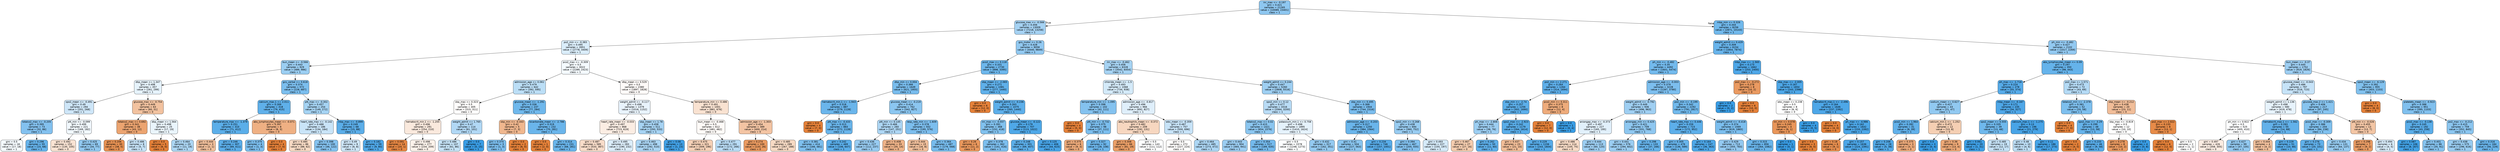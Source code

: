 digraph Tree {
node [shape=box, style="filled, rounded", color="black", fontname="helvetica"] ;
edge [fontname="helvetica"] ;
0 [label="inr_max <= -0.197\ngini = 0.421\nsamples = 21265\nvalue = [10089, 23401]\nclass = 1", fillcolor="#8ec7f0"] ;
1 [label="glucose_max <= -0.566\ngini = 0.456\nsamples = 13009\nvalue = [7218, 13258]\nclass = 1", fillcolor="#a5d2f3"] ;
0 -> 1 [labeldistance=2.5, labelangle=45, headlabel="True"] ;
2 [label="po2_min <= -0.383\ngini = 0.495\nsamples = 3951\nvalue = [2778, 3409]\nclass = 1", fillcolor="#daedfa"] ;
1 -> 2 ;
3 [label="bun_mean <= -0.566\ngini = 0.443\nsamples = 929\nvalue = [489, 986]\nclass = 1", fillcolor="#9bcef2"] ;
2 -> 3 ;
4 [label="dbp_mean <= 1.347\ngini = 0.498\nsamples = 357\nvalue = [261, 299]\nclass = 1", fillcolor="#e6f3fc"] ;
3 -> 4 ;
5 [label="spo2_mean <= -0.491\ngini = 0.49\nsamples = 294\nvalue = [201, 268]\nclass = 1", fillcolor="#cee6f8"] ;
4 -> 5 ;
6 [label="totalco2_max <= -0.205\ngini = 0.395\nsamples = 73\nvalue = [32, 86]\nclass = 1", fillcolor="#83c1ef"] ;
5 -> 6 ;
7 [label="gini = 0.5\nsamples = 18\nvalue = [17, 18]\nclass = 1", fillcolor="#f4fafe"] ;
6 -> 7 ;
8 [label="gini = 0.296\nsamples = 55\nvalue = [15, 68]\nclass = 1", fillcolor="#65b3eb"] ;
6 -> 8 ;
9 [label="ptt_min <= -0.099\ngini = 0.499\nsamples = 221\nvalue = [169, 182]\nclass = 1", fillcolor="#f1f8fd"] ;
5 -> 9 ;
10 [label="gini = 0.492\nsamples = 152\nvalue = [135, 105]\nclass = 0", fillcolor="#f9e3d3"] ;
9 -> 10 ;
11 [label="gini = 0.425\nsamples = 69\nvalue = [34, 77]\nclass = 1", fillcolor="#90c8f0"] ;
9 -> 11 ;
12 [label="glucose_max <= -0.754\ngini = 0.449\nsamples = 63\nvalue = [60, 31]\nclass = 0", fillcolor="#f2c29f"] ;
4 -> 12 ;
13 [label="totalco2_max <= 0.692\ngini = 0.341\nsamples = 38\nvalue = [43, 12]\nclass = 0", fillcolor="#eca470"] ;
12 -> 13 ;
14 [label="gini = 0.206\nsamples = 30\nvalue = [38, 5]\nclass = 0", fillcolor="#e89253"] ;
13 -> 14 ;
15 [label="gini = 0.486\nsamples = 8\nvalue = [5, 7]\nclass = 1", fillcolor="#c6e3f8"] ;
13 -> 15 ;
16 [label="dbp_mean <= 1.564\ngini = 0.498\nsamples = 25\nvalue = [17, 19]\nclass = 1", fillcolor="#eaf5fc"] ;
12 -> 16 ;
17 [label="gini = 0.0\nsamples = 5\nvalue = [6, 0]\nclass = 0", fillcolor="#e58139"] ;
16 -> 17 ;
18 [label="gini = 0.464\nsamples = 20\nvalue = [11, 19]\nclass = 1", fillcolor="#acd6f4"] ;
16 -> 18 ;
19 [label="gcs_verbal <= 0.618\ngini = 0.374\nsamples = 572\nvalue = [228, 687]\nclass = 1", fillcolor="#7bbeee"] ;
3 -> 19 ;
20 [label="calcium_max.1 <= 2.011\ngini = 0.269\nsamples = 318\nvalue = [79, 415]\nclass = 1", fillcolor="#5fb0ea"] ;
19 -> 20 ;
21 [label="temperature_max <= -1.379\ngini = 0.251\nsamples = 310\nvalue = [71, 412]\nclass = 1", fillcolor="#5baee9"] ;
20 -> 21 ;
22 [label="gini = 0.444\nsamples = 3\nvalue = [2, 1]\nclass = 0", fillcolor="#f2c09c"] ;
21 -> 22 ;
23 [label="gini = 0.246\nsamples = 307\nvalue = [69, 411]\nclass = 1", fillcolor="#5aade9"] ;
21 -> 23 ;
24 [label="abs_lymphocytes_mean <= -0.071\ngini = 0.397\nsamples = 8\nvalue = [8, 3]\nclass = 0", fillcolor="#efb083"] ;
20 -> 24 ;
25 [label="gini = 0.375\nsamples = 4\nvalue = [1, 3]\nclass = 1", fillcolor="#7bbeee"] ;
24 -> 25 ;
26 [label="gini = 0.0\nsamples = 4\nvalue = [7, 0]\nclass = 0", fillcolor="#e58139"] ;
24 -> 26 ;
27 [label="ptt_max <= -0.302\ngini = 0.457\nsamples = 254\nvalue = [149, 272]\nclass = 1", fillcolor="#a5d3f3"] ;
19 -> 27 ;
28 [label="heart_rate_max <= -0.142\ngini = 0.488\nsamples = 186\nvalue = [134, 184]\nclass = 1", fillcolor="#c9e4f8"] ;
27 -> 28 ;
29 [label="gini = 0.485\nsamples = 86\nvalue = [88, 62]\nclass = 0", fillcolor="#f7dac4"] ;
28 -> 29 ;
30 [label="gini = 0.398\nsamples = 100\nvalue = [46, 122]\nclass = 1", fillcolor="#84c2ef"] ;
28 -> 30 ;
31 [label="mbp_max <= -0.899\ngini = 0.249\nsamples = 68\nvalue = [15, 88]\nclass = 1", fillcolor="#5baee9"] ;
27 -> 31 ;
32 [label="gini = 0.49\nsamples = 9\nvalue = [6, 8]\nclass = 1", fillcolor="#cee6f8"] ;
31 -> 32 ;
33 [label="gini = 0.182\nsamples = 59\nvalue = [9, 80]\nclass = 1", fillcolor="#4fa8e8"] ;
31 -> 33 ;
34 [label="pco2_max <= -0.309\ngini = 0.5\nsamples = 3022\nvalue = [2289, 2423]\nclass = 1", fillcolor="#f4fafe"] ;
2 -> 34 ;
35 [label="admission_age <= 0.061\ngini = 0.479\nsamples = 642\nvalue = [392, 595]\nclass = 1", fillcolor="#bbdef6"] ;
34 -> 35 ;
36 [label="sbp_max <= 0.323\ngini = 0.5\nsamples = 405\nvalue = [315, 311]\nclass = 0", fillcolor="#fffdfc"] ;
35 -> 36 ;
37 [label="hematocrit_min.1 <= -1.255\ngini = 0.496\nsamples = 291\nvalue = [254, 210]\nclass = 0", fillcolor="#fae9dd"] ;
36 -> 37 ;
38 [label="gini = 0.091\nsamples = 14\nvalue = [20, 1]\nclass = 0", fillcolor="#e68743"] ;
37 -> 38 ;
39 [label="gini = 0.498\nsamples = 277\nvalue = [234, 209]\nclass = 0", fillcolor="#fcf2ea"] ;
37 -> 39 ;
40 [label="weight_admit <= 1.765\ngini = 0.47\nsamples = 114\nvalue = [61, 101]\nclass = 1", fillcolor="#b1d8f5"] ;
36 -> 40 ;
41 [label="gini = 0.486\nsamples = 107\nvalue = [61, 86]\nclass = 1", fillcolor="#c5e3f7"] ;
40 -> 41 ;
42 [label="gini = 0.0\nsamples = 7\nvalue = [0, 15]\nclass = 1", fillcolor="#399de5"] ;
40 -> 42 ;
43 [label="glucose_mean <= -1.291\ngini = 0.336\nsamples = 237\nvalue = [77, 284]\nclass = 1", fillcolor="#6fb8ec"] ;
35 -> 43 ;
44 [label="sbp_min <= -0.343\ngini = 0.42\nsamples = 5\nvalue = [7, 3]\nclass = 0", fillcolor="#f0b78e"] ;
43 -> 44 ;
45 [label="gini = 0.375\nsamples = 3\nvalue = [1, 3]\nclass = 1", fillcolor="#7bbeee"] ;
44 -> 45 ;
46 [label="gini = 0.0\nsamples = 2\nvalue = [6, 0]\nclass = 0", fillcolor="#e58139"] ;
44 -> 46 ;
47 [label="bicarbonate_mean <= -2.786\ngini = 0.319\nsamples = 232\nvalue = [70, 281]\nclass = 1", fillcolor="#6ab5eb"] ;
43 -> 47 ;
48 [label="gini = 0.0\nsamples = 1\nvalue = [2, 0]\nclass = 0", fillcolor="#e58139"] ;
47 -> 48 ;
49 [label="gini = 0.314\nsamples = 231\nvalue = [68, 281]\nclass = 1", fillcolor="#69b5eb"] ;
47 -> 49 ;
50 [label="dbp_mean <= 0.529\ngini = 0.5\nsamples = 2380\nvalue = [1897, 1828]\nclass = 0", fillcolor="#fefaf8"] ;
34 -> 50 ;
51 [label="weight_admit <= -0.117\ngini = 0.498\nsamples = 1379\nvalue = [1016, 1152]\nclass = 1", fillcolor="#e8f3fc"] ;
50 -> 51 ;
52 [label="heart_rate_mean <= -0.033\ngini = 0.497\nsamples = 868\nvalue = [723, 619]\nclass = 0", fillcolor="#fbede3"] ;
51 -> 52 ;
53 [label="gini = 0.487\nsamples = 585\nvalue = [533, 387]\nclass = 0", fillcolor="#f8dcc9"] ;
52 -> 53 ;
54 [label="gini = 0.495\nsamples = 283\nvalue = [190, 232]\nclass = 1", fillcolor="#dbedfa"] ;
52 -> 54 ;
55 [label="sbp_mean <= 1.78\ngini = 0.458\nsamples = 511\nvalue = [293, 533]\nclass = 1", fillcolor="#a6d3f3"] ;
51 -> 55 ;
56 [label="gini = 0.463\nsamples = 498\nvalue = [292, 510]\nclass = 1", fillcolor="#aad5f4"] ;
55 -> 56 ;
57 [label="gini = 0.08\nsamples = 13\nvalue = [1, 23]\nclass = 1", fillcolor="#42a1e6"] ;
55 -> 57 ;
58 [label="temperature_min <= 0.486\ngini = 0.491\nsamples = 1001\nvalue = [881, 676]\nclass = 0", fillcolor="#f9e2d1"] ;
50 -> 58 ;
59 [label="bun_mean <= -0.468\ngini = 0.5\nsamples = 612\nvalue = [481, 462]\nclass = 0", fillcolor="#fefaf7"] ;
58 -> 59 ;
60 [label="gini = 0.475\nsamples = 321\nvalue = [309, 196]\nclass = 0", fillcolor="#f5d1b7"] ;
59 -> 60 ;
61 [label="gini = 0.477\nsamples = 291\nvalue = [172, 266]\nclass = 1", fillcolor="#b9dcf6"] ;
59 -> 61 ;
62 [label="admission_age <= -1.303\ngini = 0.454\nsamples = 389\nvalue = [400, 214]\nclass = 0", fillcolor="#f3c4a3"] ;
58 -> 62 ;
63 [label="gini = 0.274\nsamples = 100\nvalue = [133, 26]\nclass = 0", fillcolor="#ea9a60"] ;
62 -> 63 ;
64 [label="gini = 0.485\nsamples = 289\nvalue = [267, 188]\nclass = 0", fillcolor="#f7dac4"] ;
62 -> 64 ;
65 [label="gcs_motor <= 0.26\ngini = 0.428\nsamples = 9058\nvalue = [4440, 9849]\nclass = 1", fillcolor="#92c9f1"] ;
1 -> 65 ;
66 [label="pco2_max <= 0.118\ngini = 0.331\nsamples = 2730\nvalue = [898, 3395]\nclass = 1", fillcolor="#6db7ec"] ;
65 -> 66 ;
67 [label="dbp_min <= 0.004\ngini = 0.366\nsamples = 1649\nvalue = [621, 1955]\nclass = 1", fillcolor="#78bced"] ;
66 -> 67 ;
68 [label="hematocrit_min.1 <= -1.943\ngini = 0.318\nsamples = 887\nvalue = [279, 1128]\nclass = 1", fillcolor="#6ab5eb"] ;
67 -> 68 ;
69 [label="gini = 0.0\nsamples = 4\nvalue = [7, 0]\nclass = 0", fillcolor="#e58139"] ;
68 -> 69 ;
70 [label="ptt_max <= -0.433\ngini = 0.313\nsamples = 883\nvalue = [272, 1128]\nclass = 1", fillcolor="#69b5eb"] ;
68 -> 70 ;
71 [label="gini = 0.381\nsamples = 414\nvalue = [166, 481]\nclass = 1", fillcolor="#7dbfee"] ;
70 -> 71 ;
72 [label="gini = 0.242\nsamples = 469\nvalue = [106, 647]\nclass = 1", fillcolor="#59ade9"] ;
70 -> 72 ;
73 [label="glucose_mean <= -0.219\ngini = 0.414\nsamples = 762\nvalue = [342, 827]\nclass = 1", fillcolor="#8bc6f0"] ;
67 -> 73 ;
74 [label="ptt_min <= 0.145\ngini = 0.466\nsamples = 260\nvalue = [147, 251]\nclass = 1", fillcolor="#add6f4"] ;
73 -> 74 ;
75 [label="gini = 0.436\nsamples = 227\nvalue = [112, 237]\nclass = 1", fillcolor="#97cbf1"] ;
74 -> 75 ;
76 [label="gini = 0.408\nsamples = 33\nvalue = [35, 14]\nclass = 0", fillcolor="#efb388"] ;
74 -> 76 ;
77 [label="resp_rate_min <= -1.609\ngini = 0.378\nsamples = 502\nvalue = [195, 576]\nclass = 1", fillcolor="#7cbeee"] ;
73 -> 77 ;
78 [label="gini = 0.444\nsamples = 15\nvalue = [16, 8]\nclass = 0", fillcolor="#f2c09c"] ;
77 -> 78 ;
79 [label="gini = 0.364\nsamples = 487\nvalue = [179, 568]\nclass = 1", fillcolor="#77bced"] ;
77 -> 79 ;
80 [label="sbp_mean <= -2.065\ngini = 0.271\nsamples = 1081\nvalue = [277, 1440]\nclass = 1", fillcolor="#5fb0ea"] ;
66 -> 80 ;
81 [label="gini = 0.0\nsamples = 6\nvalue = [12, 0]\nclass = 0", fillcolor="#e58139"] ;
80 -> 81 ;
82 [label="weight_admit <= -0.236\ngini = 0.263\nsamples = 1075\nvalue = [265, 1440]\nclass = 1", fillcolor="#5dafea"] ;
80 -> 82 ;
83 [label="inr_max <= -0.557\ngini = 0.391\nsamples = 368\nvalue = [152, 418]\nclass = 1", fillcolor="#81c1ee"] ;
82 -> 83 ;
84 [label="gini = 0.26\nsamples = 6\nvalue = [11, 2]\nclass = 0", fillcolor="#ea985d"] ;
83 -> 84 ;
85 [label="gini = 0.378\nsamples = 362\nvalue = [141, 416]\nclass = 1", fillcolor="#7cbeee"] ;
83 -> 85 ;
86 [label="glucose_mean <= -0.122\ngini = 0.179\nsamples = 707\nvalue = [113, 1022]\nclass = 1", fillcolor="#4fa8e8"] ;
82 -> 86 ;
87 [label="gini = 0.248\nsamples = 301\nvalue = [69, 407]\nclass = 1", fillcolor="#5baee9"] ;
86 -> 87 ;
88 [label="gini = 0.125\nsamples = 406\nvalue = [44, 615]\nclass = 1", fillcolor="#47a4e7"] ;
86 -> 88 ;
89 [label="inr_max <= -0.462\ngini = 0.458\nsamples = 6328\nvalue = [3542, 6454]\nclass = 1", fillcolor="#a6d3f3"] ;
65 -> 89 ;
90 [label="chloride_mean <= -1.5\ngini = 0.493\nsamples = 1068\nvalue = [734, 938]\nclass = 1", fillcolor="#d4eaf9"] ;
89 -> 90 ;
91 [label="temperature_min <= -1.095\ngini = 0.398\nsamples = 102\nvalue = [42, 111]\nclass = 1", fillcolor="#84c2ef"] ;
90 -> 91 ;
92 [label="gini = 0.0\nsamples = 4\nvalue = [5, 0]\nclass = 0", fillcolor="#e58139"] ;
91 -> 92 ;
93 [label="ptt_min <= -0.732\ngini = 0.375\nsamples = 98\nvalue = [37, 111]\nclass = 1", fillcolor="#7bbeee"] ;
91 -> 93 ;
94 [label="gini = 0.375\nsamples = 6\nvalue = [9, 3]\nclass = 0", fillcolor="#eeab7b"] ;
93 -> 94 ;
95 [label="gini = 0.327\nsamples = 92\nvalue = [28, 108]\nclass = 1", fillcolor="#6cb6ec"] ;
93 -> 95 ;
96 [label="admission_age <= -0.817\ngini = 0.496\nsamples = 966\nvalue = [692, 827]\nclass = 1", fillcolor="#dfeffb"] ;
90 -> 96 ;
97 [label="abs_neutrophils_mean <= -0.372\ngini = 0.482\nsamples = 209\nvalue = [192, 131]\nclass = 0", fillcolor="#f7d7c0"] ;
96 -> 97 ;
98 [label="gini = 0.308\nsamples = 66\nvalue = [81, 19]\nclass = 0", fillcolor="#eb9f67"] ;
97 -> 98 ;
99 [label="gini = 0.5\nsamples = 143\nvalue = [111, 112]\nclass = 1", fillcolor="#fdfeff"] ;
97 -> 99 ;
100 [label="wbc_mean <= -0.359\ngini = 0.487\nsamples = 757\nvalue = [500, 696]\nclass = 1", fillcolor="#c7e3f8"] ;
96 -> 100 ;
101 [label="gini = 0.5\nsamples = 272\nvalue = [227, 224]\nclass = 0", fillcolor="#fffdfc"] ;
100 -> 101 ;
102 [label="gini = 0.464\nsamples = 485\nvalue = [273, 472]\nclass = 1", fillcolor="#acd6f4"] ;
100 -> 102 ;
103 [label="weight_admit <= 0.244\ngini = 0.447\nsamples = 5260\nvalue = [2808, 5516]\nclass = 1", fillcolor="#9ecff2"] ;
89 -> 103 ;
104 [label="spo2_min <= 0.12\ngini = 0.477\nsamples = 3316\nvalue = [2064, 3200]\nclass = 1", fillcolor="#b9dcf6"] ;
103 -> 104 ;
105 [label="totalco2_max <= 0.02\ngini = 0.415\nsamples = 1421\nvalue = [654, 1576]\nclass = 1", fillcolor="#8bc6f0"] ;
104 -> 105 ;
106 [label="gini = 0.443\nsamples = 904\nvalue = [465, 941]\nclass = 1", fillcolor="#9bcdf2"] ;
105 -> 106 ;
107 [label="gini = 0.354\nsamples = 517\nvalue = [189, 635]\nclass = 1", fillcolor="#74baed"] ;
105 -> 107 ;
108 [label="potassium_min.1 <= 0.758\ngini = 0.498\nsamples = 1895\nvalue = [1410, 1624]\nclass = 1", fillcolor="#e5f2fc"] ;
104 -> 108 ;
109 [label="gini = 0.5\nsamples = 1578\nvalue = [1248, 1273]\nclass = 1", fillcolor="#fbfdfe"] ;
108 -> 109 ;
110 [label="gini = 0.432\nsamples = 317\nvalue = [162, 351]\nclass = 1", fillcolor="#94caf1"] ;
108 -> 110 ;
111 [label="sbp_min <= 0.495\ngini = 0.368\nsamples = 1944\nvalue = [744, 2316]\nclass = 1", fillcolor="#79bced"] ;
103 -> 111 ;
112 [label="admission_age <= -0.203\ngini = 0.317\nsamples = 1250\nvalue = [384, 1564]\nclass = 1", fillcolor="#6ab5eb"] ;
111 -> 112 ;
113 [label="gini = 0.41\nsamples = 504\nvalue = [227, 563]\nclass = 1", fillcolor="#89c5ef"] ;
112 -> 113 ;
114 [label="gini = 0.234\nsamples = 746\nvalue = [157, 1001]\nclass = 1", fillcolor="#58ace9"] ;
112 -> 114 ;
115 [label="spo2_min <= 0.268\ngini = 0.438\nsamples = 694\nvalue = [360, 752]\nclass = 1", fillcolor="#98ccf1"] ;
111 -> 115 ;
116 [label="gini = 0.394\nsamples = 467\nvalue = [205, 555]\nclass = 1", fillcolor="#82c1ef"] ;
115 -> 116 ;
117 [label="gini = 0.493\nsamples = 227\nvalue = [155, 197]\nclass = 1", fillcolor="#d5eaf9"] ;
115 -> 117 ;
118 [label="mbp_min <= 0.326\ngini = 0.344\nsamples = 8256\nvalue = [2871, 10143]\nclass = 1", fillcolor="#71b9ec"] ;
0 -> 118 [labeldistance=2.5, labelangle=-45, headlabel="False"] ;
119 [label="weight_admit <= 0.429\ngini = 0.309\nsamples = 6154\nvalue = [1854, 7874]\nclass = 1", fillcolor="#68b4eb"] ;
118 -> 119 ;
120 [label="ph_min <= -0.482\ngini = 0.35\nsamples = 4492\nvalue = [1601, 5474]\nclass = 1", fillcolor="#73baed"] ;
119 -> 120 ;
121 [label="po2_min <= 2.271\ngini = 0.264\nsamples = 1264\nvalue = [314, 1694]\nclass = 1", fillcolor="#5eafea"] ;
120 -> 121 ;
122 [label="sbp_min <= -2.74\ngini = 0.257\nsamples = 1256\nvalue = [302, 1690]\nclass = 1", fillcolor="#5cafea"] ;
121 -> 122 ;
123 [label="ph_max <= -2.806\ngini = 0.444\nsamples = 77\nvalue = [38, 76]\nclass = 1", fillcolor="#9ccef2"] ;
122 -> 123 ;
124 [label="gini = 0.467\nsamples = 27\nvalue = [27, 16]\nclass = 0", fillcolor="#f4ccae"] ;
123 -> 124 ;
125 [label="gini = 0.262\nsamples = 50\nvalue = [11, 60]\nclass = 1", fillcolor="#5dafea"] ;
123 -> 125 ;
126 [label="spo2_max <= -2.923\ngini = 0.242\nsamples = 1179\nvalue = [264, 1614]\nclass = 1", fillcolor="#59ade9"] ;
122 -> 126 ;
127 [label="gini = 0.437\nsamples = 23\nvalue = [21, 10]\nclass = 0", fillcolor="#f1bd97"] ;
126 -> 127 ;
128 [label="gini = 0.229\nsamples = 1156\nvalue = [243, 1604]\nclass = 1", fillcolor="#57ace9"] ;
126 -> 128 ;
129 [label="pco2_min <= 0.311\ngini = 0.375\nsamples = 8\nvalue = [12, 4]\nclass = 0", fillcolor="#eeab7b"] ;
121 -> 129 ;
130 [label="gini = 0.0\nsamples = 7\nvalue = [12, 0]\nclass = 0", fillcolor="#e58139"] ;
129 -> 130 ;
131 [label="gini = 0.0\nsamples = 1\nvalue = [0, 4]\nclass = 1", fillcolor="#399de5"] ;
129 -> 131 ;
132 [label="admission_age <= -0.003\ngini = 0.379\nsamples = 3228\nvalue = [1287, 3780]\nclass = 1", fillcolor="#7cbeee"] ;
120 -> 132 ;
133 [label="weight_admit <= -0.792\ngini = 0.449\nsamples = 936\nvalue = [496, 963]\nclass = 1", fillcolor="#9fcff2"] ;
132 -> 133 ;
134 [label="aniongap_max <= -0.373\ngini = 0.497\nsamples = 227\nvalue = [165, 195]\nclass = 1", fillcolor="#e1f0fb"] ;
133 -> 134 ;
135 [label="gini = 0.486\nsamples = 114\nvalue = [105, 75]\nclass = 0", fillcolor="#f8dbc6"] ;
134 -> 135 ;
136 [label="gini = 0.444\nsamples = 113\nvalue = [60, 120]\nclass = 1", fillcolor="#9ccef2"] ;
134 -> 136 ;
137 [label="aniongap_min <= 0.425\ngini = 0.421\nsamples = 709\nvalue = [331, 768]\nclass = 1", fillcolor="#8ec7f0"] ;
133 -> 137 ;
138 [label="gini = 0.441\nsamples = 576\nvalue = [294, 602]\nclass = 1", fillcolor="#9acdf2"] ;
137 -> 138 ;
139 [label="gini = 0.298\nsamples = 133\nvalue = [37, 166]\nclass = 1", fillcolor="#65b3eb"] ;
137 -> 139 ;
140 [label="po2_min <= -0.199\ngini = 0.342\nsamples = 2292\nvalue = [791, 2817]\nclass = 1", fillcolor="#71b9ec"] ;
132 -> 140 ;
141 [label="heart_rate_max <= 0.446\ngini = 0.259\nsamples = 723\nvalue = [172, 952]\nclass = 1", fillcolor="#5dafea"] ;
140 -> 141 ;
142 [label="gini = 0.305\nsamples = 476\nvalue = [136, 589]\nclass = 1", fillcolor="#67b4eb"] ;
141 -> 142 ;
143 [label="gini = 0.164\nsamples = 247\nvalue = [36, 363]\nclass = 1", fillcolor="#4da7e8"] ;
141 -> 143 ;
144 [label="weight_admit <= -0.418\ngini = 0.374\nsamples = 1569\nvalue = [619, 1865]\nclass = 1", fillcolor="#7bbeee"] ;
140 -> 144 ;
145 [label="gini = 0.429\nsamples = 713\nvalue = [355, 783]\nclass = 1", fillcolor="#93c9f1"] ;
144 -> 145 ;
146 [label="gini = 0.315\nsamples = 856\nvalue = [264, 1082]\nclass = 1", fillcolor="#69b5eb"] ;
144 -> 146 ;
147 [label="mbp_max <= -1.565\ngini = 0.173\nsamples = 1662\nvalue = [253, 2400]\nclass = 1", fillcolor="#4ea7e8"] ;
119 -> 147 ;
148 [label="po2_max <= -0.272\ngini = 0.278\nsamples = 8\nvalue = [10, 2]\nclass = 0", fillcolor="#ea9a61"] ;
147 -> 148 ;
149 [label="gini = 0.0\nsamples = 2\nvalue = [0, 2]\nclass = 1", fillcolor="#399de5"] ;
148 -> 149 ;
150 [label="gini = 0.0\nsamples = 6\nvalue = [10, 0]\nclass = 0", fillcolor="#e58139"] ;
148 -> 150 ;
151 [label="sbp_max <= -2.005\ngini = 0.167\nsamples = 1654\nvalue = [243, 2398]\nclass = 1", fillcolor="#4da7e8"] ;
147 -> 151 ;
152 [label="wbc_mean <= 0.238\ngini = 0.5\nsamples = 8\nvalue = [6, 6]\nclass = 0", fillcolor="#ffffff"] ;
151 -> 152 ;
153 [label="inr_min <= 0.078\ngini = 0.245\nsamples = 4\nvalue = [6, 1]\nclass = 0", fillcolor="#e9965a"] ;
152 -> 153 ;
154 [label="gini = 0.0\nsamples = 1\nvalue = [0, 1]\nclass = 1", fillcolor="#399de5"] ;
153 -> 154 ;
155 [label="gini = 0.0\nsamples = 3\nvalue = [6, 0]\nclass = 0", fillcolor="#e58139"] ;
153 -> 155 ;
156 [label="gini = 0.0\nsamples = 4\nvalue = [0, 5]\nclass = 1", fillcolor="#399de5"] ;
152 -> 156 ;
157 [label="hematocrit_max.1 <= -2.496\ngini = 0.164\nsamples = 1646\nvalue = [237, 2392]\nclass = 1", fillcolor="#4da7e8"] ;
151 -> 157 ;
158 [label="gini = 0.0\nsamples = 4\nvalue = [4, 0]\nclass = 0", fillcolor="#e58139"] ;
157 -> 158 ;
159 [label="ph_max <= -4.986\ngini = 0.162\nsamples = 1642\nvalue = [233, 2392]\nclass = 1", fillcolor="#4ca7e8"] ;
157 -> 159 ;
160 [label="gini = 0.18\nsamples = 6\nvalue = [9, 1]\nclass = 0", fillcolor="#e88f4f"] ;
159 -> 160 ;
161 [label="gini = 0.157\nsamples = 1636\nvalue = [224, 2391]\nclass = 1", fillcolor="#4ca6e7"] ;
159 -> 161 ;
162 [label="ph_min <= -0.482\ngini = 0.427\nsamples = 2102\nvalue = [1017, 2269]\nclass = 1", fillcolor="#92c9f1"] ;
118 -> 162 ;
163 [label="abs_lymphocytes_mean <= 0.09\ngini = 0.297\nsamples = 350\nvalue = [98, 443]\nclass = 1", fillcolor="#65b3eb"] ;
162 -> 163 ;
164 [label="ph_max <= -1.716\ngini = 0.224\nsamples = 278\nvalue = [55, 374]\nclass = 1", fillcolor="#56abe9"] ;
163 -> 164 ;
165 [label="sodium_mean <= 0.627\ngini = 0.427\nsamples = 43\nvalue = [21, 47]\nclass = 1", fillcolor="#91c9f1"] ;
164 -> 165 ;
166 [label="pco2_min <= 1.964\ngini = 0.282\nsamples = 31\nvalue = [8, 39]\nclass = 1", fillcolor="#62b1ea"] ;
165 -> 166 ;
167 [label="gini = 0.206\nsamples = 28\nvalue = [5, 38]\nclass = 1", fillcolor="#53aae8"] ;
166 -> 167 ;
168 [label="gini = 0.375\nsamples = 3\nvalue = [3, 1]\nclass = 0", fillcolor="#eeab7b"] ;
166 -> 168 ;
169 [label="calcium_min.1 <= -1.252\ngini = 0.472\nsamples = 12\nvalue = [13, 8]\nclass = 0", fillcolor="#f5cfb3"] ;
165 -> 169 ;
170 [label="gini = 0.0\nsamples = 3\nvalue = [0, 4]\nclass = 1", fillcolor="#399de5"] ;
169 -> 170 ;
171 [label="gini = 0.36\nsamples = 9\nvalue = [13, 4]\nclass = 0", fillcolor="#eda876"] ;
169 -> 171 ;
172 [label="mbp_mean <= -0.167\ngini = 0.171\nsamples = 235\nvalue = [34, 327]\nclass = 1", fillcolor="#4ea7e8"] ;
164 -> 172 ;
173 [label="spo2_mean <= 0.555\ngini = 0.335\nsamples = 39\nvalue = [13, 48]\nclass = 1", fillcolor="#6fb8ec"] ;
172 -> 173 ;
174 [label="gini = 0.061\nsamples = 20\nvalue = [1, 31]\nclass = 1", fillcolor="#3fa0e6"] ;
173 -> 174 ;
175 [label="gini = 0.485\nsamples = 19\nvalue = [12, 17]\nclass = 1", fillcolor="#c5e2f7"] ;
173 -> 175 ;
176 [label="calcium_max.1 <= -1.275\ngini = 0.13\nsamples = 196\nvalue = [21, 279]\nclass = 1", fillcolor="#48a4e7"] ;
172 -> 176 ;
177 [label="gini = 0.48\nsamples = 10\nvalue = [4, 6]\nclass = 1", fillcolor="#bddef6"] ;
176 -> 177 ;
178 [label="gini = 0.11\nsamples = 186\nvalue = [17, 273]\nclass = 1", fillcolor="#45a3e7"] ;
176 -> 178 ;
179 [label="po2_max <= 1.571\ngini = 0.473\nsamples = 72\nvalue = [43, 69]\nclass = 1", fillcolor="#b4daf5"] ;
163 -> 179 ;
180 [label="totalco2_min <= -2.378\ngini = 0.381\nsamples = 52\nvalue = [20, 58]\nclass = 1", fillcolor="#7dbfee"] ;
179 -> 180 ;
181 [label="gini = 0.0\nsamples = 4\nvalue = [7, 0]\nclass = 0", fillcolor="#e58139"] ;
180 -> 181 ;
182 [label="spo2_max <= -3.29\ngini = 0.299\nsamples = 48\nvalue = [13, 58]\nclass = 1", fillcolor="#65b3eb"] ;
180 -> 182 ;
183 [label="gini = 0.0\nsamples = 2\nvalue = [4, 0]\nclass = 0", fillcolor="#e58139"] ;
182 -> 183 ;
184 [label="gini = 0.233\nsamples = 46\nvalue = [9, 58]\nclass = 1", fillcolor="#58ace9"] ;
182 -> 184 ;
185 [label="sbp_mean <= -0.212\ngini = 0.438\nsamples = 20\nvalue = [23, 11]\nclass = 0", fillcolor="#f1bd98"] ;
179 -> 185 ;
186 [label="sbp_max <= -0.819\ngini = 0.5\nsamples = 12\nvalue = [10, 10]\nclass = 0", fillcolor="#ffffff"] ;
185 -> 186 ;
187 [label="gini = 0.278\nsamples = 8\nvalue = [10, 2]\nclass = 0", fillcolor="#ea9a61"] ;
186 -> 187 ;
188 [label="gini = 0.0\nsamples = 4\nvalue = [0, 8]\nclass = 1", fillcolor="#399de5"] ;
186 -> 188 ;
189 [label="po2_max <= 2.022\ngini = 0.133\nsamples = 8\nvalue = [13, 1]\nclass = 0", fillcolor="#e78b48"] ;
185 -> 189 ;
190 [label="gini = 0.0\nsamples = 6\nvalue = [12, 0]\nclass = 0", fillcolor="#e58139"] ;
189 -> 190 ;
191 [label="gini = 0.5\nsamples = 2\nvalue = [1, 1]\nclass = 0", fillcolor="#ffffff"] ;
189 -> 191 ;
192 [label="bun_mean <= -0.37\ngini = 0.445\nsamples = 1752\nvalue = [919, 1826]\nclass = 1", fillcolor="#9dcef2"] ;
162 -> 192 ;
193 [label="glucose_mean <= -0.043\ngini = 0.486\nsamples = 797\nvalue = [516, 723]\nclass = 1", fillcolor="#c6e3f8"] ;
192 -> 193 ;
194 [label="weight_admit <= 1.136\ngini = 0.498\nsamples = 580\nvalue = [419, 478]\nclass = 1", fillcolor="#e7f3fc"] ;
193 -> 194 ;
195 [label="ph_min <= 0.922\ngini = 0.5\nsamples = 525\nvalue = [405, 410]\nclass = 1", fillcolor="#fdfeff"] ;
194 -> 195 ;
196 [label="gini = 0.497\nsamples = 426\nvalue = [358, 305]\nclass = 0", fillcolor="#fbece2"] ;
195 -> 196 ;
197 [label="gini = 0.427\nsamples = 99\nvalue = [47, 105]\nclass = 1", fillcolor="#92c9f1"] ;
195 -> 197 ;
198 [label="hematocrit_max.1 <= -1.562\ngini = 0.283\nsamples = 55\nvalue = [14, 68]\nclass = 1", fillcolor="#62b1ea"] ;
194 -> 198 ;
199 [label="gini = 0.444\nsamples = 4\nvalue = [4, 2]\nclass = 0", fillcolor="#f2c09c"] ;
198 -> 199 ;
200 [label="gini = 0.229\nsamples = 51\nvalue = [10, 66]\nclass = 1", fillcolor="#57ace9"] ;
198 -> 200 ;
201 [label="glucose_max.2 <= 1.421\ngini = 0.406\nsamples = 217\nvalue = [97, 245]\nclass = 1", fillcolor="#87c4ef"] ;
193 -> 201 ;
202 [label="pco2_max <= -0.309\ngini = 0.386\nsamples = 204\nvalue = [84, 238]\nclass = 1", fillcolor="#7fc0ee"] ;
201 -> 202 ;
203 [label="gini = 0.276\nsamples = 73\nvalue = [20, 101]\nclass = 1", fillcolor="#60b0ea"] ;
202 -> 203 ;
204 [label="gini = 0.434\nsamples = 131\nvalue = [64, 137]\nclass = 1", fillcolor="#95cbf1"] ;
202 -> 204 ;
205 [label="ptt_min <= -0.026\ngini = 0.455\nsamples = 13\nvalue = [13, 7]\nclass = 0", fillcolor="#f3c5a4"] ;
201 -> 205 ;
206 [label="gini = 0.298\nsamples = 7\nvalue = [9, 2]\nclass = 0", fillcolor="#eb9d65"] ;
205 -> 206 ;
207 [label="gini = 0.494\nsamples = 6\nvalue = [4, 5]\nclass = 1", fillcolor="#d7ebfa"] ;
205 -> 207 ;
208 [label="spo2_mean <= -6.129\ngini = 0.392\nsamples = 955\nvalue = [403, 1103]\nclass = 1", fillcolor="#81c1ee"] ;
192 -> 208 ;
209 [label="gini = 0.0\nsamples = 4\nvalue = [8, 0]\nclass = 0", fillcolor="#e58139"] ;
208 -> 209 ;
210 [label="platelets_mean <= -0.923\ngini = 0.388\nsamples = 951\nvalue = [395, 1103]\nclass = 1", fillcolor="#80c0ee"] ;
208 -> 210 ;
211 [label="pco2_max <= -0.138\ngini = 0.245\nsamples = 192\nvalue = [43, 258]\nclass = 1", fillcolor="#5aade9"] ;
210 -> 211 ;
212 [label="gini = 0.087\nsamples = 106\nvalue = [8, 167]\nclass = 1", fillcolor="#42a2e6"] ;
211 -> 212 ;
213 [label="gini = 0.401\nsamples = 86\nvalue = [35, 91]\nclass = 1", fillcolor="#85c3ef"] ;
211 -> 213 ;
214 [label="po2_max <= -0.212\ngini = 0.415\nsamples = 759\nvalue = [352, 845]\nclass = 1", fillcolor="#8bc6f0"] ;
210 -> 214 ;
215 [label="gini = 0.438\nsamples = 575\nvalue = [296, 616]\nclass = 1", fillcolor="#98ccf1"] ;
214 -> 215 ;
216 [label="gini = 0.316\nsamples = 184\nvalue = [56, 229]\nclass = 1", fillcolor="#69b5eb"] ;
214 -> 216 ;
}